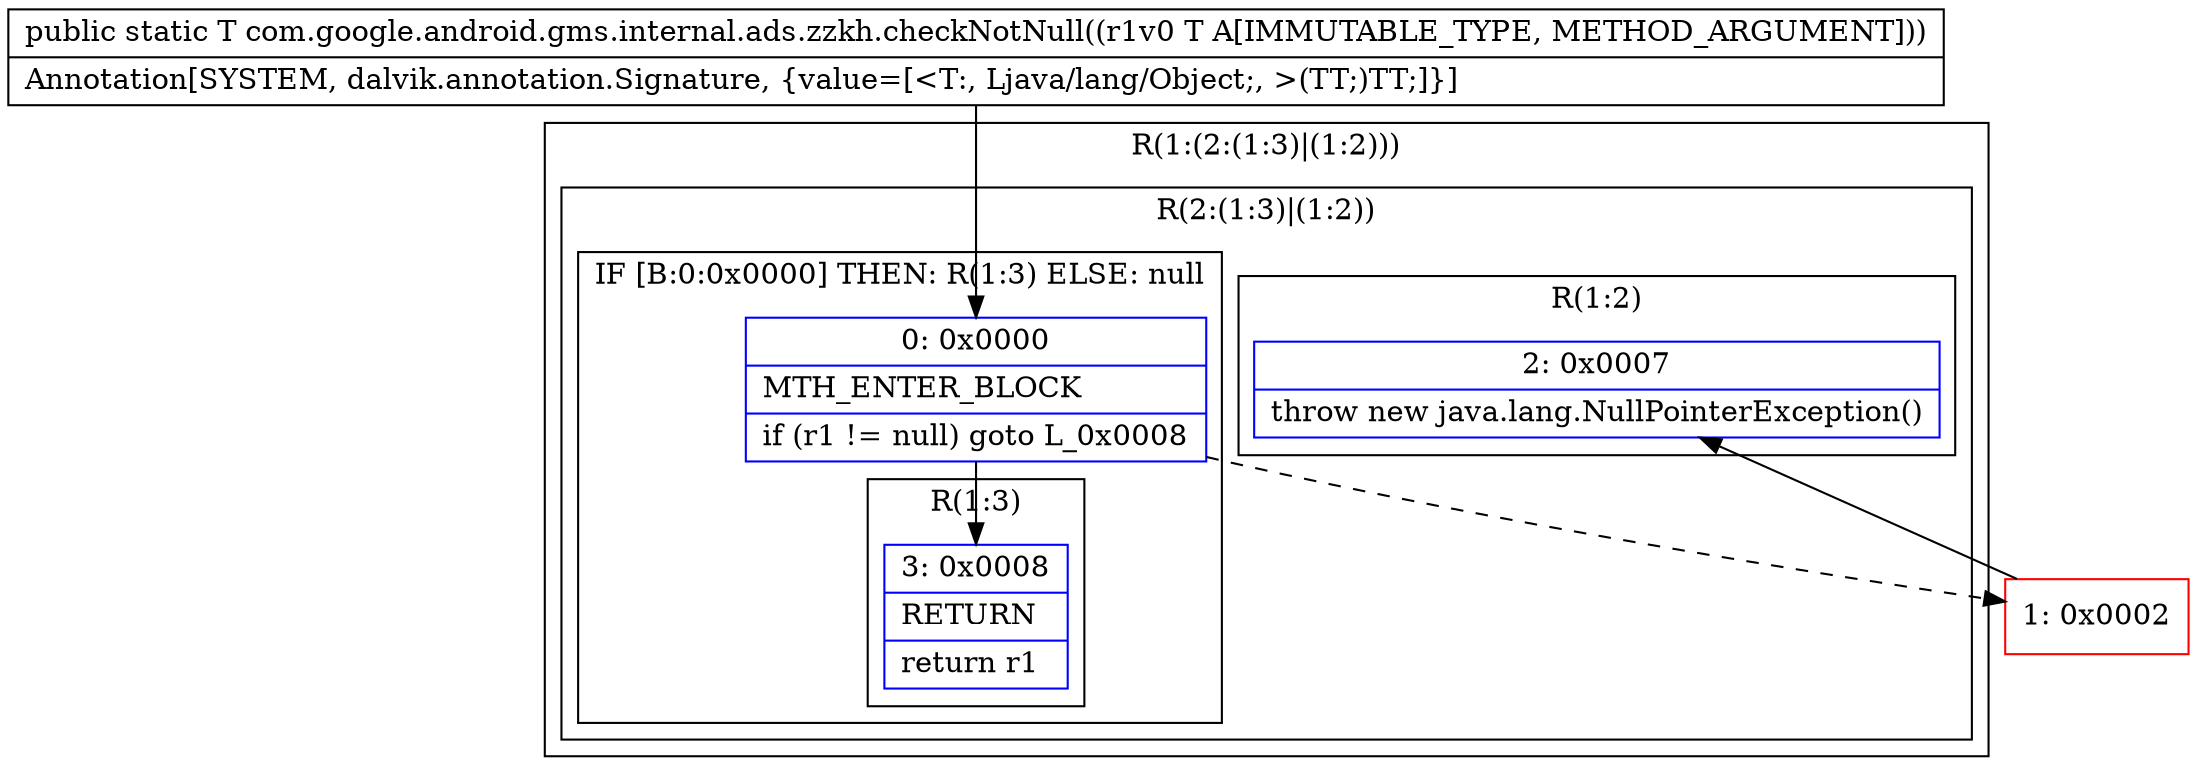 digraph "CFG forcom.google.android.gms.internal.ads.zzkh.checkNotNull(Ljava\/lang\/Object;)Ljava\/lang\/Object;" {
subgraph cluster_Region_1724966873 {
label = "R(1:(2:(1:3)|(1:2)))";
node [shape=record,color=blue];
subgraph cluster_Region_762271638 {
label = "R(2:(1:3)|(1:2))";
node [shape=record,color=blue];
subgraph cluster_IfRegion_1828875029 {
label = "IF [B:0:0x0000] THEN: R(1:3) ELSE: null";
node [shape=record,color=blue];
Node_0 [shape=record,label="{0\:\ 0x0000|MTH_ENTER_BLOCK\l|if (r1 != null) goto L_0x0008\l}"];
subgraph cluster_Region_927867933 {
label = "R(1:3)";
node [shape=record,color=blue];
Node_3 [shape=record,label="{3\:\ 0x0008|RETURN\l|return r1\l}"];
}
}
subgraph cluster_Region_1447162626 {
label = "R(1:2)";
node [shape=record,color=blue];
Node_2 [shape=record,label="{2\:\ 0x0007|throw new java.lang.NullPointerException()\l}"];
}
}
}
Node_1 [shape=record,color=red,label="{1\:\ 0x0002}"];
MethodNode[shape=record,label="{public static T com.google.android.gms.internal.ads.zzkh.checkNotNull((r1v0 T A[IMMUTABLE_TYPE, METHOD_ARGUMENT]))  | Annotation[SYSTEM, dalvik.annotation.Signature, \{value=[\<T:, Ljava\/lang\/Object;, \>(TT;)TT;]\}]\l}"];
MethodNode -> Node_0;
Node_0 -> Node_1[style=dashed];
Node_0 -> Node_3;
Node_1 -> Node_2;
}

